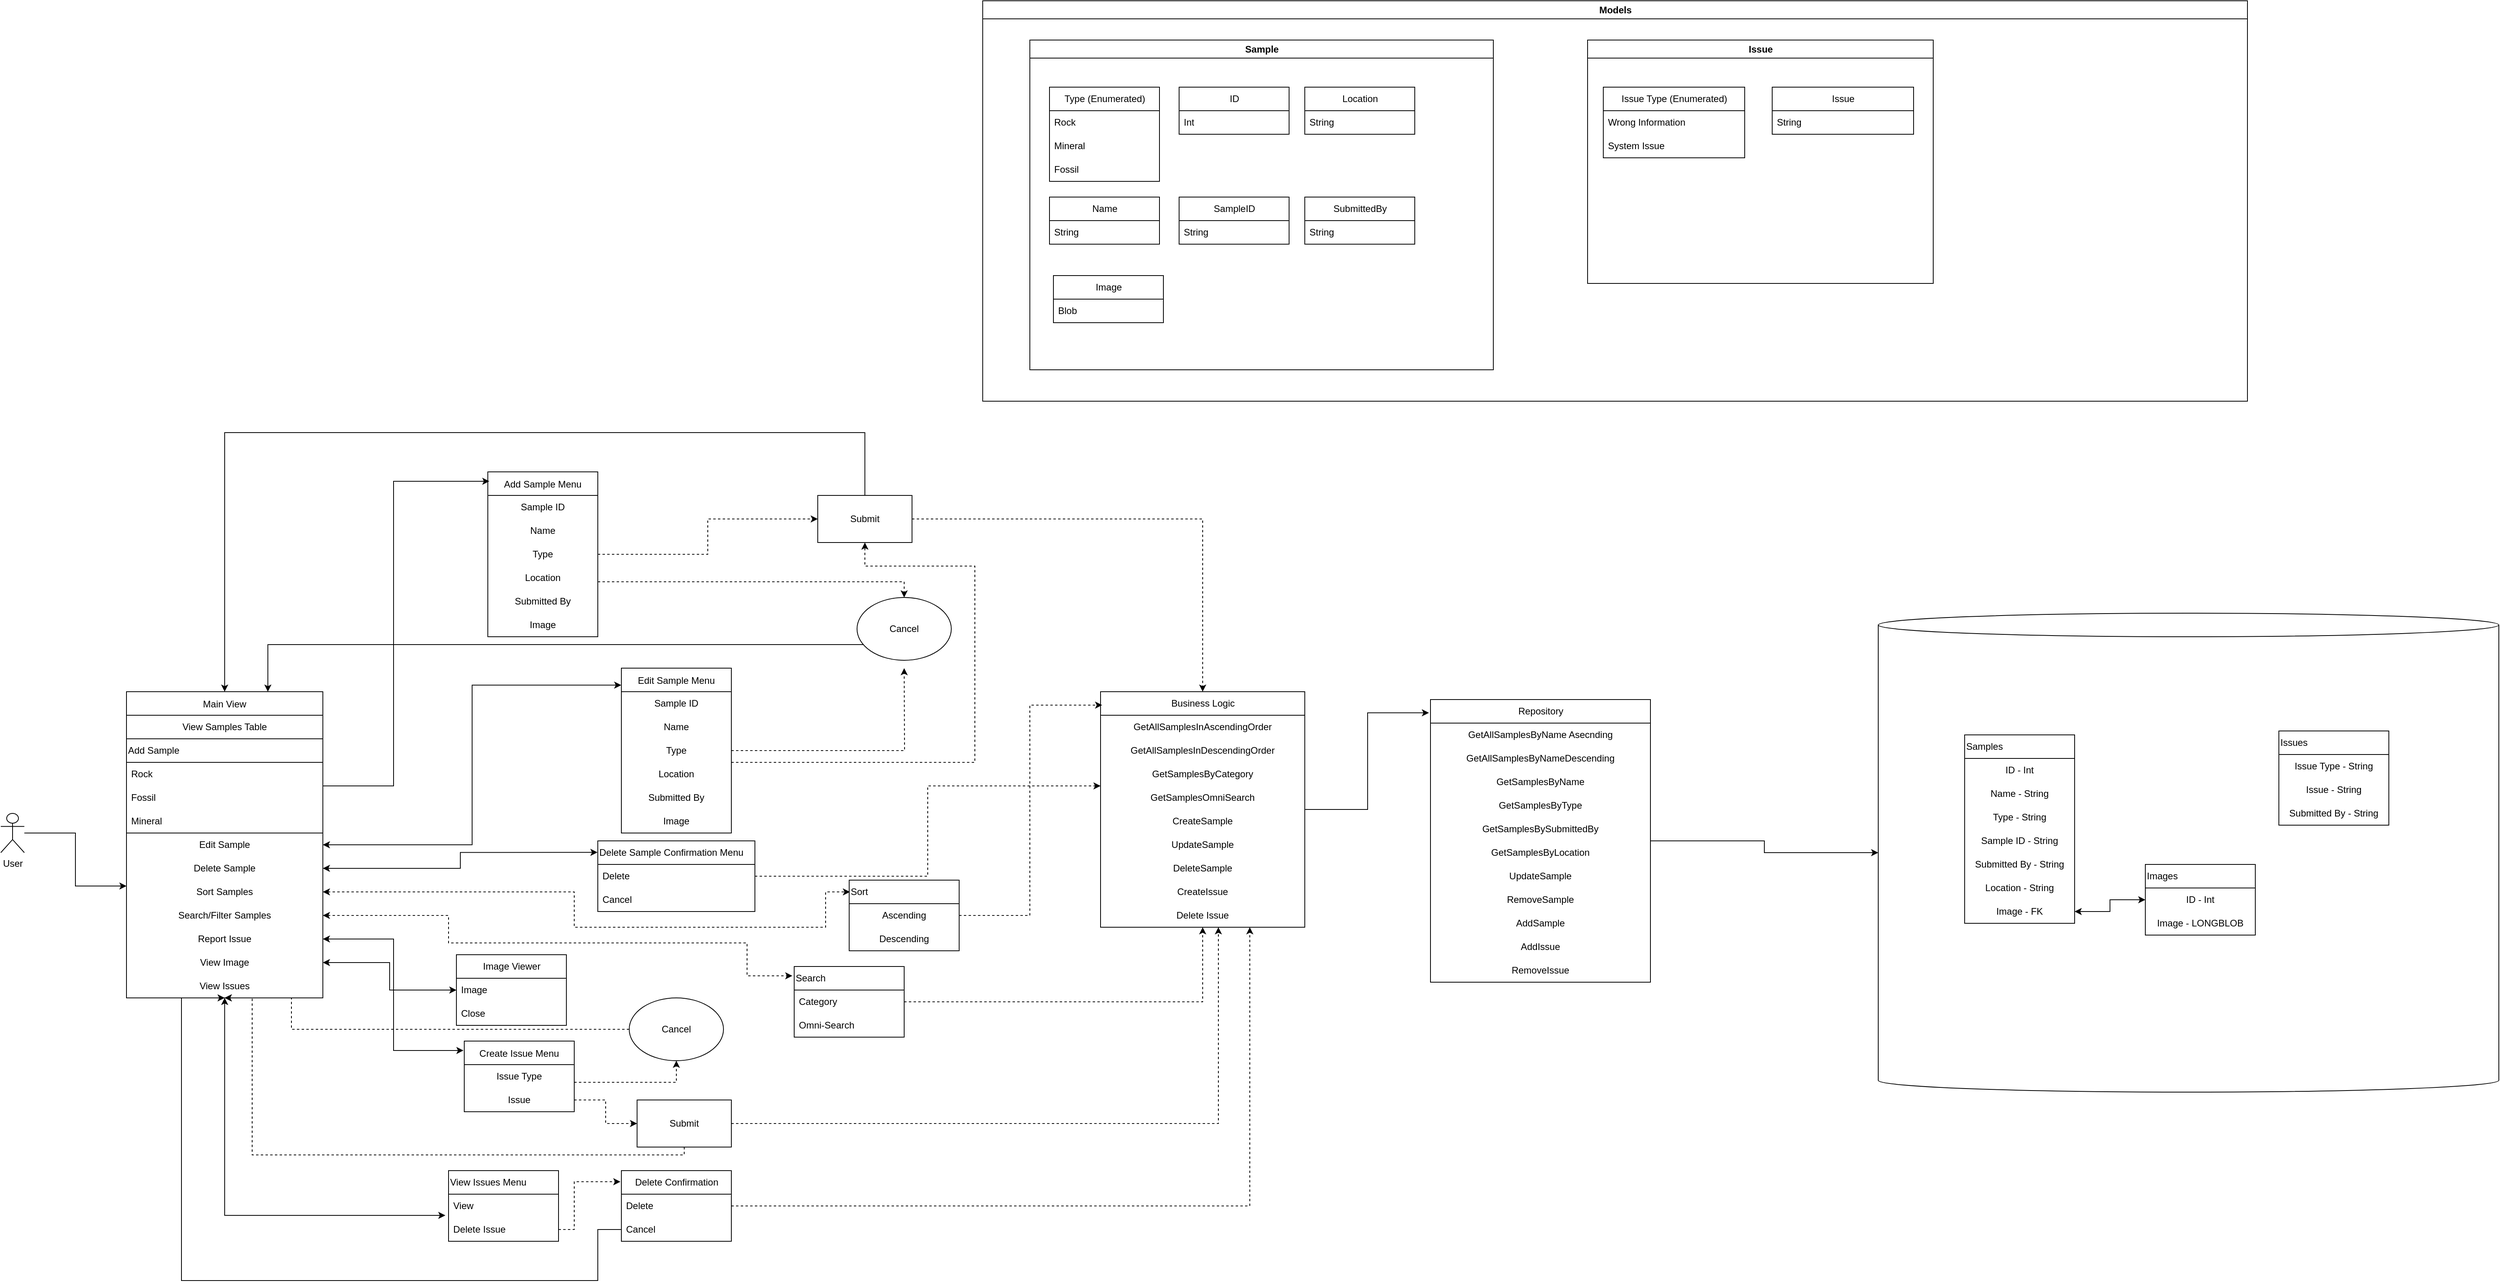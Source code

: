 <mxfile version="15.4.1" type="github">
  <diagram id="gCqcuao5SEEiPJ4p27xT" name="Page-1">
    <mxGraphModel dx="4405" dy="3108" grid="1" gridSize="10" guides="1" tooltips="1" connect="1" arrows="1" fold="1" page="1" pageScale="1" pageWidth="850" pageHeight="1100" background="#FFFFFF" math="0" shadow="0">
      <root>
        <mxCell id="0" />
        <mxCell id="1" parent="0" />
        <mxCell id="4nAqYtcEqPQkLTeRdLgU-2" value="Edit Sample Menu" style="swimlane;fontStyle=0;childLayout=stackLayout;horizontal=1;startSize=30;horizontalStack=0;resizeParent=1;resizeParentMax=0;resizeLast=0;collapsible=1;marginBottom=0;" parent="1" vertex="1">
          <mxGeometry x="660" y="140" width="140" height="210" as="geometry" />
        </mxCell>
        <mxCell id="4nAqYtcEqPQkLTeRdLgU-109" value="Sample ID" style="text;html=1;strokeColor=none;fillColor=none;align=center;verticalAlign=middle;whiteSpace=wrap;rounded=0;" parent="4nAqYtcEqPQkLTeRdLgU-2" vertex="1">
          <mxGeometry y="30" width="140" height="30" as="geometry" />
        </mxCell>
        <mxCell id="4nAqYtcEqPQkLTeRdLgU-110" value="Name" style="text;html=1;strokeColor=none;fillColor=none;align=center;verticalAlign=middle;whiteSpace=wrap;rounded=0;" parent="4nAqYtcEqPQkLTeRdLgU-2" vertex="1">
          <mxGeometry y="60" width="140" height="30" as="geometry" />
        </mxCell>
        <mxCell id="4nAqYtcEqPQkLTeRdLgU-111" value="Type" style="text;html=1;strokeColor=none;fillColor=none;align=center;verticalAlign=middle;whiteSpace=wrap;rounded=0;" parent="4nAqYtcEqPQkLTeRdLgU-2" vertex="1">
          <mxGeometry y="90" width="140" height="30" as="geometry" />
        </mxCell>
        <mxCell id="4nAqYtcEqPQkLTeRdLgU-112" value="Location" style="text;html=1;strokeColor=none;fillColor=none;align=center;verticalAlign=middle;whiteSpace=wrap;rounded=0;" parent="4nAqYtcEqPQkLTeRdLgU-2" vertex="1">
          <mxGeometry y="120" width="140" height="30" as="geometry" />
        </mxCell>
        <mxCell id="4nAqYtcEqPQkLTeRdLgU-113" value="Submitted By" style="text;html=1;strokeColor=none;fillColor=none;align=center;verticalAlign=middle;whiteSpace=wrap;rounded=0;" parent="4nAqYtcEqPQkLTeRdLgU-2" vertex="1">
          <mxGeometry y="150" width="140" height="30" as="geometry" />
        </mxCell>
        <mxCell id="4nAqYtcEqPQkLTeRdLgU-114" value="Image" style="text;html=1;strokeColor=none;fillColor=none;align=center;verticalAlign=middle;whiteSpace=wrap;rounded=0;" parent="4nAqYtcEqPQkLTeRdLgU-2" vertex="1">
          <mxGeometry y="180" width="140" height="30" as="geometry" />
        </mxCell>
        <mxCell id="4nAqYtcEqPQkLTeRdLgU-193" style="edgeStyle=orthogonalEdgeStyle;rounded=0;orthogonalLoop=1;jettySize=auto;html=1;dashed=1;startArrow=none;startFill=0;" parent="1" source="4nAqYtcEqPQkLTeRdLgU-6" target="4nAqYtcEqPQkLTeRdLgU-186" edge="1">
          <mxGeometry relative="1" as="geometry">
            <Array as="points">
              <mxPoint x="640" y="690" />
              <mxPoint x="640" y="720" />
            </Array>
          </mxGeometry>
        </mxCell>
        <mxCell id="4nAqYtcEqPQkLTeRdLgU-6" value="Create Issue Menu" style="swimlane;fontStyle=0;childLayout=stackLayout;horizontal=1;startSize=30;horizontalStack=0;resizeParent=1;resizeParentMax=0;resizeLast=0;collapsible=1;marginBottom=0;" parent="1" vertex="1">
          <mxGeometry x="460" y="615" width="140" height="90" as="geometry" />
        </mxCell>
        <mxCell id="4nAqYtcEqPQkLTeRdLgU-65" value="Issue Type" style="text;html=1;strokeColor=none;fillColor=none;align=center;verticalAlign=middle;whiteSpace=wrap;rounded=0;" parent="4nAqYtcEqPQkLTeRdLgU-6" vertex="1">
          <mxGeometry y="30" width="140" height="30" as="geometry" />
        </mxCell>
        <mxCell id="4nAqYtcEqPQkLTeRdLgU-203" value="Issue" style="text;html=1;strokeColor=none;fillColor=none;align=center;verticalAlign=middle;whiteSpace=wrap;rounded=0;" parent="4nAqYtcEqPQkLTeRdLgU-6" vertex="1">
          <mxGeometry y="60" width="140" height="30" as="geometry" />
        </mxCell>
        <mxCell id="4nAqYtcEqPQkLTeRdLgU-20" value="Main View" style="swimlane;fontStyle=0;childLayout=stackLayout;horizontal=1;startSize=30;horizontalStack=0;resizeParent=1;resizeParentMax=0;resizeLast=0;collapsible=1;marginBottom=0;" parent="1" vertex="1">
          <mxGeometry x="30" y="170" width="250" height="390" as="geometry">
            <mxRectangle x="170" y="250" width="90" height="30" as="alternateBounds" />
          </mxGeometry>
        </mxCell>
        <mxCell id="4nAqYtcEqPQkLTeRdLgU-25" value="View Samples Table" style="text;html=1;strokeColor=none;fillColor=none;align=center;verticalAlign=middle;whiteSpace=wrap;rounded=0;" parent="4nAqYtcEqPQkLTeRdLgU-20" vertex="1">
          <mxGeometry y="30" width="250" height="30" as="geometry" />
        </mxCell>
        <mxCell id="4nAqYtcEqPQkLTeRdLgU-69" value="Add Sample" style="swimlane;fontStyle=0;childLayout=stackLayout;horizontal=1;startSize=30;horizontalStack=0;resizeParent=1;resizeParentMax=0;resizeLast=0;collapsible=1;marginBottom=0;align=left;html=1;" parent="4nAqYtcEqPQkLTeRdLgU-20" vertex="1">
          <mxGeometry y="60" width="250" height="120" as="geometry" />
        </mxCell>
        <mxCell id="4nAqYtcEqPQkLTeRdLgU-70" value="Rock&lt;span style=&quot;white-space: pre&quot;&gt;&lt;/span&gt;&lt;span style=&quot;white-space: pre&quot;&gt;&lt;/span&gt;" style="text;strokeColor=none;fillColor=none;align=left;verticalAlign=middle;spacingLeft=4;spacingRight=4;overflow=hidden;points=[[0,0.5],[1,0.5]];portConstraint=eastwest;rotatable=0;html=1;" parent="4nAqYtcEqPQkLTeRdLgU-69" vertex="1">
          <mxGeometry y="30" width="250" height="30" as="geometry" />
        </mxCell>
        <mxCell id="4nAqYtcEqPQkLTeRdLgU-71" value="Fossil" style="text;strokeColor=none;fillColor=none;align=left;verticalAlign=middle;spacingLeft=4;spacingRight=4;overflow=hidden;points=[[0,0.5],[1,0.5]];portConstraint=eastwest;rotatable=0;html=1;" parent="4nAqYtcEqPQkLTeRdLgU-69" vertex="1">
          <mxGeometry y="60" width="250" height="30" as="geometry" />
        </mxCell>
        <mxCell id="4nAqYtcEqPQkLTeRdLgU-72" value="Mineral" style="text;strokeColor=none;fillColor=none;align=left;verticalAlign=middle;spacingLeft=4;spacingRight=4;overflow=hidden;points=[[0,0.5],[1,0.5]];portConstraint=eastwest;rotatable=0;html=1;" parent="4nAqYtcEqPQkLTeRdLgU-69" vertex="1">
          <mxGeometry y="90" width="250" height="30" as="geometry" />
        </mxCell>
        <mxCell id="4nAqYtcEqPQkLTeRdLgU-80" value="Edit Sample" style="text;html=1;strokeColor=none;fillColor=none;align=center;verticalAlign=middle;whiteSpace=wrap;rounded=0;" parent="4nAqYtcEqPQkLTeRdLgU-20" vertex="1">
          <mxGeometry y="180" width="250" height="30" as="geometry" />
        </mxCell>
        <mxCell id="4nAqYtcEqPQkLTeRdLgU-82" value="Delete Sample" style="text;html=1;strokeColor=none;fillColor=none;align=center;verticalAlign=middle;whiteSpace=wrap;rounded=0;" parent="4nAqYtcEqPQkLTeRdLgU-20" vertex="1">
          <mxGeometry y="210" width="250" height="30" as="geometry" />
        </mxCell>
        <mxCell id="4nAqYtcEqPQkLTeRdLgU-27" value="Sort Samples" style="text;html=1;strokeColor=none;fillColor=none;align=center;verticalAlign=middle;whiteSpace=wrap;rounded=0;" parent="4nAqYtcEqPQkLTeRdLgU-20" vertex="1">
          <mxGeometry y="240" width="250" height="30" as="geometry" />
        </mxCell>
        <mxCell id="4nAqYtcEqPQkLTeRdLgU-28" value="Search/Filter Samples" style="text;html=1;strokeColor=none;fillColor=none;align=center;verticalAlign=middle;whiteSpace=wrap;rounded=0;" parent="4nAqYtcEqPQkLTeRdLgU-20" vertex="1">
          <mxGeometry y="270" width="250" height="30" as="geometry" />
        </mxCell>
        <mxCell id="4nAqYtcEqPQkLTeRdLgU-29" value="Report Issue" style="text;html=1;strokeColor=none;fillColor=none;align=center;verticalAlign=middle;whiteSpace=wrap;rounded=0;" parent="4nAqYtcEqPQkLTeRdLgU-20" vertex="1">
          <mxGeometry y="300" width="250" height="30" as="geometry" />
        </mxCell>
        <mxCell id="PArua5RoQVsWphFj8Fam-1" value="View Image" style="text;html=1;strokeColor=none;fillColor=none;align=center;verticalAlign=middle;whiteSpace=wrap;rounded=0;" vertex="1" parent="4nAqYtcEqPQkLTeRdLgU-20">
          <mxGeometry y="330" width="250" height="30" as="geometry" />
        </mxCell>
        <mxCell id="4nAqYtcEqPQkLTeRdLgU-30" value="View Issues" style="text;html=1;strokeColor=none;fillColor=none;align=center;verticalAlign=middle;whiteSpace=wrap;rounded=0;" parent="4nAqYtcEqPQkLTeRdLgU-20" vertex="1">
          <mxGeometry y="360" width="250" height="30" as="geometry" />
        </mxCell>
        <mxCell id="4nAqYtcEqPQkLTeRdLgU-170" style="edgeStyle=orthogonalEdgeStyle;rounded=0;orthogonalLoop=1;jettySize=auto;html=1;entryX=0;entryY=0.5;entryDx=0;entryDy=0;dashed=1;startArrow=none;startFill=0;" parent="1" source="4nAqYtcEqPQkLTeRdLgU-31" target="4nAqYtcEqPQkLTeRdLgU-165" edge="1">
          <mxGeometry relative="1" as="geometry" />
        </mxCell>
        <mxCell id="4nAqYtcEqPQkLTeRdLgU-171" style="edgeStyle=orthogonalEdgeStyle;rounded=0;orthogonalLoop=1;jettySize=auto;html=1;dashed=1;startArrow=none;startFill=0;entryX=0.5;entryY=0;entryDx=0;entryDy=0;" parent="1" source="4nAqYtcEqPQkLTeRdLgU-31" target="4nAqYtcEqPQkLTeRdLgU-169" edge="1">
          <mxGeometry relative="1" as="geometry">
            <mxPoint x="410" y="-40" as="targetPoint" />
            <Array as="points">
              <mxPoint x="1020" y="30" />
            </Array>
          </mxGeometry>
        </mxCell>
        <mxCell id="4nAqYtcEqPQkLTeRdLgU-31" value="Add Sample Menu" style="swimlane;fontStyle=0;childLayout=stackLayout;horizontal=1;startSize=30;horizontalStack=0;resizeParent=1;resizeParentMax=0;resizeLast=0;collapsible=1;marginBottom=0;" parent="1" vertex="1">
          <mxGeometry x="490" y="-110" width="140" height="210" as="geometry" />
        </mxCell>
        <mxCell id="4nAqYtcEqPQkLTeRdLgU-108" value="Sample ID" style="text;html=1;strokeColor=none;fillColor=none;align=center;verticalAlign=middle;whiteSpace=wrap;rounded=0;" parent="4nAqYtcEqPQkLTeRdLgU-31" vertex="1">
          <mxGeometry y="30" width="140" height="30" as="geometry" />
        </mxCell>
        <mxCell id="4nAqYtcEqPQkLTeRdLgU-39" value="Name" style="text;html=1;strokeColor=none;fillColor=none;align=center;verticalAlign=middle;whiteSpace=wrap;rounded=0;" parent="4nAqYtcEqPQkLTeRdLgU-31" vertex="1">
          <mxGeometry y="60" width="140" height="30" as="geometry" />
        </mxCell>
        <mxCell id="4nAqYtcEqPQkLTeRdLgU-41" value="Type" style="text;html=1;strokeColor=none;fillColor=none;align=center;verticalAlign=middle;whiteSpace=wrap;rounded=0;" parent="4nAqYtcEqPQkLTeRdLgU-31" vertex="1">
          <mxGeometry y="90" width="140" height="30" as="geometry" />
        </mxCell>
        <mxCell id="4nAqYtcEqPQkLTeRdLgU-42" value="Location" style="text;html=1;strokeColor=none;fillColor=none;align=center;verticalAlign=middle;whiteSpace=wrap;rounded=0;" parent="4nAqYtcEqPQkLTeRdLgU-31" vertex="1">
          <mxGeometry y="120" width="140" height="30" as="geometry" />
        </mxCell>
        <mxCell id="4nAqYtcEqPQkLTeRdLgU-43" value="Submitted By" style="text;html=1;strokeColor=none;fillColor=none;align=center;verticalAlign=middle;whiteSpace=wrap;rounded=0;" parent="4nAqYtcEqPQkLTeRdLgU-31" vertex="1">
          <mxGeometry y="150" width="140" height="30" as="geometry" />
        </mxCell>
        <mxCell id="4nAqYtcEqPQkLTeRdLgU-38" value="Image" style="text;html=1;strokeColor=none;fillColor=none;align=center;verticalAlign=middle;whiteSpace=wrap;rounded=0;" parent="4nAqYtcEqPQkLTeRdLgU-31" vertex="1">
          <mxGeometry y="180" width="140" height="30" as="geometry" />
        </mxCell>
        <mxCell id="4nAqYtcEqPQkLTeRdLgU-60" style="edgeStyle=orthogonalEdgeStyle;rounded=0;orthogonalLoop=1;jettySize=auto;html=1;entryX=0;entryY=0.25;entryDx=0;entryDy=0;" parent="1" source="4nAqYtcEqPQkLTeRdLgU-58" target="4nAqYtcEqPQkLTeRdLgU-27" edge="1">
          <mxGeometry relative="1" as="geometry" />
        </mxCell>
        <object label="User" id="4nAqYtcEqPQkLTeRdLgU-58">
          <mxCell style="shape=umlActor;verticalLabelPosition=bottom;verticalAlign=top;html=1;outlineConnect=0;" parent="1" vertex="1">
            <mxGeometry x="-130" y="325" width="30" height="50" as="geometry" />
          </mxCell>
        </object>
        <mxCell id="4nAqYtcEqPQkLTeRdLgU-77" style="edgeStyle=orthogonalEdgeStyle;rounded=0;orthogonalLoop=1;jettySize=auto;html=1;entryX=0.014;entryY=0.057;entryDx=0;entryDy=0;startArrow=none;startFill=0;entryPerimeter=0;" parent="1" source="4nAqYtcEqPQkLTeRdLgU-69" target="4nAqYtcEqPQkLTeRdLgU-31" edge="1">
          <mxGeometry relative="1" as="geometry">
            <Array as="points">
              <mxPoint x="370" y="290" />
              <mxPoint x="370" y="-98" />
            </Array>
          </mxGeometry>
        </mxCell>
        <mxCell id="4nAqYtcEqPQkLTeRdLgU-79" style="edgeStyle=orthogonalEdgeStyle;rounded=0;orthogonalLoop=1;jettySize=auto;html=1;entryX=-0.007;entryY=0.133;entryDx=0;entryDy=0;startArrow=classic;startFill=1;entryPerimeter=0;" parent="1" source="4nAqYtcEqPQkLTeRdLgU-29" target="4nAqYtcEqPQkLTeRdLgU-6" edge="1">
          <mxGeometry relative="1" as="geometry" />
        </mxCell>
        <mxCell id="4nAqYtcEqPQkLTeRdLgU-87" value="Delete Sample Confirmation Menu" style="swimlane;fontStyle=0;childLayout=stackLayout;horizontal=1;startSize=30;horizontalStack=0;resizeParent=1;resizeParentMax=0;resizeLast=0;collapsible=1;marginBottom=0;align=left;html=1;" parent="1" vertex="1">
          <mxGeometry x="630" y="360" width="200" height="90" as="geometry" />
        </mxCell>
        <mxCell id="4nAqYtcEqPQkLTeRdLgU-88" value="Delete" style="text;strokeColor=none;fillColor=none;align=left;verticalAlign=middle;spacingLeft=4;spacingRight=4;overflow=hidden;points=[[0,0.5],[1,0.5]];portConstraint=eastwest;rotatable=0;html=1;" parent="4nAqYtcEqPQkLTeRdLgU-87" vertex="1">
          <mxGeometry y="30" width="200" height="30" as="geometry" />
        </mxCell>
        <mxCell id="4nAqYtcEqPQkLTeRdLgU-89" value="Cancel" style="text;strokeColor=none;fillColor=none;align=left;verticalAlign=middle;spacingLeft=4;spacingRight=4;overflow=hidden;points=[[0,0.5],[1,0.5]];portConstraint=eastwest;rotatable=0;html=1;" parent="4nAqYtcEqPQkLTeRdLgU-87" vertex="1">
          <mxGeometry y="60" width="200" height="30" as="geometry" />
        </mxCell>
        <mxCell id="4nAqYtcEqPQkLTeRdLgU-91" style="edgeStyle=orthogonalEdgeStyle;rounded=0;orthogonalLoop=1;jettySize=auto;html=1;entryX=-0.002;entryY=0.163;entryDx=0;entryDy=0;entryPerimeter=0;startArrow=classic;startFill=1;" parent="1" source="4nAqYtcEqPQkLTeRdLgU-82" target="4nAqYtcEqPQkLTeRdLgU-87" edge="1">
          <mxGeometry relative="1" as="geometry" />
        </mxCell>
        <mxCell id="4nAqYtcEqPQkLTeRdLgU-102" value="Sort " style="swimlane;fontStyle=0;childLayout=stackLayout;horizontal=1;startSize=30;horizontalStack=0;resizeParent=1;resizeParentMax=0;resizeLast=0;collapsible=1;marginBottom=0;align=left;html=1;" parent="1" vertex="1">
          <mxGeometry x="950" y="410" width="140" height="90" as="geometry" />
        </mxCell>
        <mxCell id="4nAqYtcEqPQkLTeRdLgU-106" value="Ascending" style="text;html=1;strokeColor=none;fillColor=none;align=center;verticalAlign=middle;whiteSpace=wrap;rounded=0;" parent="4nAqYtcEqPQkLTeRdLgU-102" vertex="1">
          <mxGeometry y="30" width="140" height="30" as="geometry" />
        </mxCell>
        <mxCell id="4nAqYtcEqPQkLTeRdLgU-107" value="Descending" style="text;html=1;strokeColor=none;fillColor=none;align=center;verticalAlign=middle;whiteSpace=wrap;rounded=0;" parent="4nAqYtcEqPQkLTeRdLgU-102" vertex="1">
          <mxGeometry y="60" width="140" height="30" as="geometry" />
        </mxCell>
        <mxCell id="4nAqYtcEqPQkLTeRdLgU-115" style="edgeStyle=orthogonalEdgeStyle;rounded=0;orthogonalLoop=1;jettySize=auto;html=1;entryX=-0.001;entryY=0.103;entryDx=0;entryDy=0;startArrow=classic;startFill=1;entryPerimeter=0;" parent="1" source="4nAqYtcEqPQkLTeRdLgU-80" target="4nAqYtcEqPQkLTeRdLgU-2" edge="1">
          <mxGeometry relative="1" as="geometry" />
        </mxCell>
        <mxCell id="4nAqYtcEqPQkLTeRdLgU-116" value="View Issues Menu" style="swimlane;fontStyle=0;childLayout=stackLayout;horizontal=1;startSize=30;horizontalStack=0;resizeParent=1;resizeParentMax=0;resizeLast=0;collapsible=1;marginBottom=0;align=left;html=1;" parent="1" vertex="1">
          <mxGeometry x="440" y="780" width="140" height="90" as="geometry" />
        </mxCell>
        <mxCell id="4nAqYtcEqPQkLTeRdLgU-117" value="View" style="text;strokeColor=none;fillColor=none;align=left;verticalAlign=middle;spacingLeft=4;spacingRight=4;overflow=hidden;points=[[0,0.5],[1,0.5]];portConstraint=eastwest;rotatable=0;html=1;" parent="4nAqYtcEqPQkLTeRdLgU-116" vertex="1">
          <mxGeometry y="30" width="140" height="30" as="geometry" />
        </mxCell>
        <mxCell id="4nAqYtcEqPQkLTeRdLgU-118" value="Delete Issue" style="text;strokeColor=none;fillColor=none;align=left;verticalAlign=middle;spacingLeft=4;spacingRight=4;overflow=hidden;points=[[0,0.5],[1,0.5]];portConstraint=eastwest;rotatable=0;html=1;" parent="4nAqYtcEqPQkLTeRdLgU-116" vertex="1">
          <mxGeometry y="60" width="140" height="30" as="geometry" />
        </mxCell>
        <mxCell id="4nAqYtcEqPQkLTeRdLgU-120" style="edgeStyle=orthogonalEdgeStyle;rounded=0;orthogonalLoop=1;jettySize=auto;html=1;entryX=-0.029;entryY=0.9;entryDx=0;entryDy=0;entryPerimeter=0;startArrow=classic;startFill=1;" parent="1" source="4nAqYtcEqPQkLTeRdLgU-30" target="4nAqYtcEqPQkLTeRdLgU-117" edge="1">
          <mxGeometry relative="1" as="geometry" />
        </mxCell>
        <mxCell id="4nAqYtcEqPQkLTeRdLgU-122" style="edgeStyle=orthogonalEdgeStyle;rounded=0;orthogonalLoop=1;jettySize=auto;html=1;entryX=0.007;entryY=0.167;entryDx=0;entryDy=0;startArrow=classic;startFill=1;dashed=1;entryPerimeter=0;" parent="1" source="4nAqYtcEqPQkLTeRdLgU-27" target="4nAqYtcEqPQkLTeRdLgU-102" edge="1">
          <mxGeometry relative="1" as="geometry">
            <Array as="points">
              <mxPoint x="600" y="425" />
              <mxPoint x="600" y="470" />
              <mxPoint x="920" y="470" />
              <mxPoint x="920" y="425" />
            </Array>
          </mxGeometry>
        </mxCell>
        <mxCell id="4nAqYtcEqPQkLTeRdLgU-248" style="edgeStyle=orthogonalEdgeStyle;rounded=0;orthogonalLoop=1;jettySize=auto;html=1;dashed=1;startArrow=none;startFill=0;" parent="1" source="4nAqYtcEqPQkLTeRdLgU-123" target="4nAqYtcEqPQkLTeRdLgU-214" edge="1">
          <mxGeometry relative="1" as="geometry" />
        </mxCell>
        <mxCell id="4nAqYtcEqPQkLTeRdLgU-123" value="Search" style="swimlane;fontStyle=0;childLayout=stackLayout;horizontal=1;startSize=30;horizontalStack=0;resizeParent=1;resizeParentMax=0;resizeLast=0;collapsible=1;marginBottom=0;align=left;html=1;" parent="1" vertex="1">
          <mxGeometry x="880" y="520" width="140" height="90" as="geometry" />
        </mxCell>
        <mxCell id="4nAqYtcEqPQkLTeRdLgU-124" value="Category" style="text;strokeColor=none;fillColor=none;align=left;verticalAlign=middle;spacingLeft=4;spacingRight=4;overflow=hidden;points=[[0,0.5],[1,0.5]];portConstraint=eastwest;rotatable=0;html=1;" parent="4nAqYtcEqPQkLTeRdLgU-123" vertex="1">
          <mxGeometry y="30" width="140" height="30" as="geometry" />
        </mxCell>
        <mxCell id="4nAqYtcEqPQkLTeRdLgU-125" value="Omni-Search" style="text;strokeColor=none;fillColor=none;align=left;verticalAlign=middle;spacingLeft=4;spacingRight=4;overflow=hidden;points=[[0,0.5],[1,0.5]];portConstraint=eastwest;rotatable=0;html=1;" parent="4nAqYtcEqPQkLTeRdLgU-123" vertex="1">
          <mxGeometry y="60" width="140" height="30" as="geometry" />
        </mxCell>
        <mxCell id="4nAqYtcEqPQkLTeRdLgU-128" style="edgeStyle=orthogonalEdgeStyle;rounded=0;orthogonalLoop=1;jettySize=auto;html=1;entryX=-0.017;entryY=0.132;entryDx=0;entryDy=0;startArrow=classic;startFill=1;exitX=1;exitY=0.5;exitDx=0;exitDy=0;dashed=1;entryPerimeter=0;" parent="1" source="4nAqYtcEqPQkLTeRdLgU-28" target="4nAqYtcEqPQkLTeRdLgU-123" edge="1">
          <mxGeometry relative="1" as="geometry">
            <Array as="points">
              <mxPoint x="440" y="455" />
              <mxPoint x="440" y="490" />
              <mxPoint x="820" y="490" />
              <mxPoint x="820" y="532" />
            </Array>
          </mxGeometry>
        </mxCell>
        <mxCell id="4nAqYtcEqPQkLTeRdLgU-173" style="edgeStyle=orthogonalEdgeStyle;rounded=0;orthogonalLoop=1;jettySize=auto;html=1;entryX=0.5;entryY=0;entryDx=0;entryDy=0;startArrow=none;startFill=0;exitX=0.5;exitY=0;exitDx=0;exitDy=0;" parent="1" source="4nAqYtcEqPQkLTeRdLgU-165" target="4nAqYtcEqPQkLTeRdLgU-20" edge="1">
          <mxGeometry relative="1" as="geometry">
            <Array as="points">
              <mxPoint x="970" y="-160" />
              <mxPoint x="155" y="-160" />
            </Array>
          </mxGeometry>
        </mxCell>
        <mxCell id="4nAqYtcEqPQkLTeRdLgU-247" style="edgeStyle=orthogonalEdgeStyle;rounded=0;orthogonalLoop=1;jettySize=auto;html=1;dashed=1;startArrow=none;startFill=0;" parent="1" source="4nAqYtcEqPQkLTeRdLgU-165" target="4nAqYtcEqPQkLTeRdLgU-214" edge="1">
          <mxGeometry relative="1" as="geometry" />
        </mxCell>
        <mxCell id="4nAqYtcEqPQkLTeRdLgU-165" value="&lt;div align=&quot;center&quot;&gt;Submit&lt;/div&gt;" style="rounded=0;whiteSpace=wrap;html=1;align=center;" parent="1" vertex="1">
          <mxGeometry x="910" y="-80" width="120" height="60" as="geometry" />
        </mxCell>
        <mxCell id="4nAqYtcEqPQkLTeRdLgU-172" style="edgeStyle=orthogonalEdgeStyle;rounded=0;orthogonalLoop=1;jettySize=auto;html=1;startArrow=none;startFill=0;" parent="1" source="4nAqYtcEqPQkLTeRdLgU-169" target="4nAqYtcEqPQkLTeRdLgU-20" edge="1">
          <mxGeometry relative="1" as="geometry">
            <Array as="points">
              <mxPoint x="210" y="110" />
            </Array>
          </mxGeometry>
        </mxCell>
        <mxCell id="4nAqYtcEqPQkLTeRdLgU-169" value="Cancel" style="ellipse;whiteSpace=wrap;html=1;align=center;" parent="1" vertex="1">
          <mxGeometry x="960" y="50" width="120" height="80" as="geometry" />
        </mxCell>
        <mxCell id="4nAqYtcEqPQkLTeRdLgU-175" value="" style="group" parent="1" vertex="1" connectable="0">
          <mxGeometry x="2260" y="70" width="790" height="610" as="geometry" />
        </mxCell>
        <mxCell id="4nAqYtcEqPQkLTeRdLgU-167" value="" style="shape=cylinder3;whiteSpace=wrap;html=1;boundedLbl=1;backgroundOutline=1;size=15;align=center;" parent="4nAqYtcEqPQkLTeRdLgU-175" vertex="1">
          <mxGeometry width="790" height="610" as="geometry" />
        </mxCell>
        <mxCell id="4nAqYtcEqPQkLTeRdLgU-135" value="Samples" style="swimlane;fontStyle=0;childLayout=stackLayout;horizontal=1;startSize=30;horizontalStack=0;resizeParent=1;resizeParentMax=0;resizeLast=0;collapsible=1;marginBottom=0;align=left;html=1;" parent="4nAqYtcEqPQkLTeRdLgU-175" vertex="1">
          <mxGeometry x="110" y="155" width="140" height="240" as="geometry" />
        </mxCell>
        <mxCell id="4nAqYtcEqPQkLTeRdLgU-159" value="ID - Int" style="text;html=1;strokeColor=none;fillColor=none;align=center;verticalAlign=middle;whiteSpace=wrap;rounded=0;" parent="4nAqYtcEqPQkLTeRdLgU-135" vertex="1">
          <mxGeometry y="30" width="140" height="30" as="geometry" />
        </mxCell>
        <mxCell id="4nAqYtcEqPQkLTeRdLgU-141" value="Name - String" style="text;html=1;strokeColor=none;fillColor=none;align=center;verticalAlign=middle;whiteSpace=wrap;rounded=0;" parent="4nAqYtcEqPQkLTeRdLgU-135" vertex="1">
          <mxGeometry y="60" width="140" height="30" as="geometry" />
        </mxCell>
        <mxCell id="4nAqYtcEqPQkLTeRdLgU-143" value="Type - String" style="text;html=1;strokeColor=none;fillColor=none;align=center;verticalAlign=middle;whiteSpace=wrap;rounded=0;" parent="4nAqYtcEqPQkLTeRdLgU-135" vertex="1">
          <mxGeometry y="90" width="140" height="30" as="geometry" />
        </mxCell>
        <mxCell id="4nAqYtcEqPQkLTeRdLgU-142" value="Sample ID - String" style="text;html=1;strokeColor=none;fillColor=none;align=center;verticalAlign=middle;whiteSpace=wrap;rounded=0;" parent="4nAqYtcEqPQkLTeRdLgU-135" vertex="1">
          <mxGeometry y="120" width="140" height="30" as="geometry" />
        </mxCell>
        <mxCell id="4nAqYtcEqPQkLTeRdLgU-145" value="Submitted By - String" style="text;html=1;strokeColor=none;fillColor=none;align=center;verticalAlign=middle;whiteSpace=wrap;rounded=0;" parent="4nAqYtcEqPQkLTeRdLgU-135" vertex="1">
          <mxGeometry y="150" width="140" height="30" as="geometry" />
        </mxCell>
        <mxCell id="4nAqYtcEqPQkLTeRdLgU-144" value="Location - String" style="text;html=1;strokeColor=none;fillColor=none;align=center;verticalAlign=middle;whiteSpace=wrap;rounded=0;" parent="4nAqYtcEqPQkLTeRdLgU-135" vertex="1">
          <mxGeometry y="180" width="140" height="30" as="geometry" />
        </mxCell>
        <mxCell id="4nAqYtcEqPQkLTeRdLgU-146" value="Image - FK" style="text;html=1;strokeColor=none;fillColor=none;align=center;verticalAlign=middle;whiteSpace=wrap;rounded=0;" parent="4nAqYtcEqPQkLTeRdLgU-135" vertex="1">
          <mxGeometry y="210" width="140" height="30" as="geometry" />
        </mxCell>
        <mxCell id="4nAqYtcEqPQkLTeRdLgU-147" value="Images" style="swimlane;fontStyle=0;childLayout=stackLayout;horizontal=1;startSize=30;horizontalStack=0;resizeParent=1;resizeParentMax=0;resizeLast=0;collapsible=1;marginBottom=0;align=left;html=1;" parent="4nAqYtcEqPQkLTeRdLgU-175" vertex="1">
          <mxGeometry x="340" y="320" width="140" height="90" as="geometry" />
        </mxCell>
        <mxCell id="4nAqYtcEqPQkLTeRdLgU-157" value="ID - Int" style="text;html=1;strokeColor=none;fillColor=none;align=center;verticalAlign=middle;whiteSpace=wrap;rounded=0;" parent="4nAqYtcEqPQkLTeRdLgU-147" vertex="1">
          <mxGeometry y="30" width="140" height="30" as="geometry" />
        </mxCell>
        <mxCell id="4nAqYtcEqPQkLTeRdLgU-158" value="Image - LONGBLOB" style="text;html=1;strokeColor=none;fillColor=none;align=center;verticalAlign=middle;whiteSpace=wrap;rounded=0;" parent="4nAqYtcEqPQkLTeRdLgU-147" vertex="1">
          <mxGeometry y="60" width="140" height="30" as="geometry" />
        </mxCell>
        <mxCell id="4nAqYtcEqPQkLTeRdLgU-151" style="edgeStyle=orthogonalEdgeStyle;rounded=0;orthogonalLoop=1;jettySize=auto;html=1;entryX=0;entryY=0.5;entryDx=0;entryDy=0;startArrow=classic;startFill=1;" parent="4nAqYtcEqPQkLTeRdLgU-175" source="4nAqYtcEqPQkLTeRdLgU-146" target="4nAqYtcEqPQkLTeRdLgU-157" edge="1">
          <mxGeometry relative="1" as="geometry" />
        </mxCell>
        <mxCell id="4nAqYtcEqPQkLTeRdLgU-152" value="Issues" style="swimlane;fontStyle=0;childLayout=stackLayout;horizontal=1;startSize=30;horizontalStack=0;resizeParent=1;resizeParentMax=0;resizeLast=0;collapsible=1;marginBottom=0;align=left;html=1;" parent="4nAqYtcEqPQkLTeRdLgU-175" vertex="1">
          <mxGeometry x="510" y="150" width="140" height="120" as="geometry" />
        </mxCell>
        <mxCell id="4nAqYtcEqPQkLTeRdLgU-160" value="Issue Type - String" style="text;html=1;strokeColor=none;fillColor=none;align=center;verticalAlign=middle;whiteSpace=wrap;rounded=0;" parent="4nAqYtcEqPQkLTeRdLgU-152" vertex="1">
          <mxGeometry y="30" width="140" height="30" as="geometry" />
        </mxCell>
        <mxCell id="4nAqYtcEqPQkLTeRdLgU-161" value="Issue - String" style="text;html=1;strokeColor=none;fillColor=none;align=center;verticalAlign=middle;whiteSpace=wrap;rounded=0;" parent="4nAqYtcEqPQkLTeRdLgU-152" vertex="1">
          <mxGeometry y="60" width="140" height="30" as="geometry" />
        </mxCell>
        <mxCell id="4nAqYtcEqPQkLTeRdLgU-162" value="Submitted By - String" style="text;html=1;strokeColor=none;fillColor=none;align=center;verticalAlign=middle;whiteSpace=wrap;rounded=0;" parent="4nAqYtcEqPQkLTeRdLgU-152" vertex="1">
          <mxGeometry y="90" width="140" height="30" as="geometry" />
        </mxCell>
        <mxCell id="4nAqYtcEqPQkLTeRdLgU-184" style="edgeStyle=orthogonalEdgeStyle;rounded=0;orthogonalLoop=1;jettySize=auto;html=1;entryX=0.5;entryY=1;entryDx=0;entryDy=0;dashed=1;startArrow=none;startFill=0;" parent="1" source="4nAqYtcEqPQkLTeRdLgU-111" target="4nAqYtcEqPQkLTeRdLgU-165" edge="1">
          <mxGeometry relative="1" as="geometry">
            <Array as="points">
              <mxPoint x="1110" y="260" />
              <mxPoint x="1110" y="10" />
              <mxPoint x="970" y="10" />
            </Array>
          </mxGeometry>
        </mxCell>
        <mxCell id="4nAqYtcEqPQkLTeRdLgU-185" style="edgeStyle=orthogonalEdgeStyle;rounded=0;orthogonalLoop=1;jettySize=auto;html=1;dashed=1;startArrow=none;startFill=0;" parent="1" source="4nAqYtcEqPQkLTeRdLgU-111" edge="1">
          <mxGeometry relative="1" as="geometry">
            <mxPoint x="1020.0" y="140" as="targetPoint" />
          </mxGeometry>
        </mxCell>
        <mxCell id="4nAqYtcEqPQkLTeRdLgU-194" style="edgeStyle=orthogonalEdgeStyle;rounded=0;orthogonalLoop=1;jettySize=auto;html=1;entryX=0.5;entryY=1;entryDx=0;entryDy=0;dashed=1;startArrow=none;startFill=0;exitX=0.5;exitY=1;exitDx=0;exitDy=0;" parent="1" source="4nAqYtcEqPQkLTeRdLgU-186" target="4nAqYtcEqPQkLTeRdLgU-30" edge="1">
          <mxGeometry relative="1" as="geometry">
            <Array as="points">
              <mxPoint x="740" y="760" />
              <mxPoint x="190" y="760" />
              <mxPoint x="190" y="560" />
            </Array>
          </mxGeometry>
        </mxCell>
        <mxCell id="4nAqYtcEqPQkLTeRdLgU-249" style="edgeStyle=orthogonalEdgeStyle;rounded=0;orthogonalLoop=1;jettySize=auto;html=1;dashed=1;startArrow=none;startFill=0;" parent="1" source="4nAqYtcEqPQkLTeRdLgU-186" target="4nAqYtcEqPQkLTeRdLgU-214" edge="1">
          <mxGeometry relative="1" as="geometry">
            <Array as="points">
              <mxPoint x="1420" y="720" />
            </Array>
          </mxGeometry>
        </mxCell>
        <mxCell id="4nAqYtcEqPQkLTeRdLgU-186" value="Submit" style="rounded=0;whiteSpace=wrap;html=1;align=center;" parent="1" vertex="1">
          <mxGeometry x="680" y="690" width="120" height="60" as="geometry" />
        </mxCell>
        <mxCell id="4nAqYtcEqPQkLTeRdLgU-189" style="edgeStyle=orthogonalEdgeStyle;rounded=0;orthogonalLoop=1;jettySize=auto;html=1;dashed=1;startArrow=none;startFill=0;entryX=0.5;entryY=1;entryDx=0;entryDy=0;" parent="1" source="4nAqYtcEqPQkLTeRdLgU-187" target="4nAqYtcEqPQkLTeRdLgU-30" edge="1">
          <mxGeometry relative="1" as="geometry">
            <mxPoint x="200.0" y="540" as="targetPoint" />
            <Array as="points">
              <mxPoint x="240" y="600" />
              <mxPoint x="240" y="560" />
            </Array>
          </mxGeometry>
        </mxCell>
        <mxCell id="4nAqYtcEqPQkLTeRdLgU-187" value="Cancel" style="ellipse;whiteSpace=wrap;html=1;align=center;" parent="1" vertex="1">
          <mxGeometry x="670" y="560" width="120" height="80" as="geometry" />
        </mxCell>
        <mxCell id="4nAqYtcEqPQkLTeRdLgU-191" style="edgeStyle=orthogonalEdgeStyle;rounded=0;orthogonalLoop=1;jettySize=auto;html=1;exitX=1;exitY=0.75;exitDx=0;exitDy=0;entryX=0.5;entryY=1;entryDx=0;entryDy=0;dashed=1;startArrow=none;startFill=0;" parent="1" source="4nAqYtcEqPQkLTeRdLgU-65" target="4nAqYtcEqPQkLTeRdLgU-187" edge="1">
          <mxGeometry relative="1" as="geometry" />
        </mxCell>
        <mxCell id="4nAqYtcEqPQkLTeRdLgU-250" style="edgeStyle=orthogonalEdgeStyle;rounded=0;orthogonalLoop=1;jettySize=auto;html=1;dashed=1;startArrow=none;startFill=0;" parent="1" source="4nAqYtcEqPQkLTeRdLgU-195" target="4nAqYtcEqPQkLTeRdLgU-214" edge="1">
          <mxGeometry relative="1" as="geometry">
            <Array as="points">
              <mxPoint x="1460" y="825" />
            </Array>
          </mxGeometry>
        </mxCell>
        <mxCell id="4nAqYtcEqPQkLTeRdLgU-195" value="Delete Confirmation" style="swimlane;fontStyle=0;childLayout=stackLayout;horizontal=1;startSize=30;horizontalStack=0;resizeParent=1;resizeParentMax=0;resizeLast=0;collapsible=1;marginBottom=0;align=center;html=1;" parent="1" vertex="1">
          <mxGeometry x="660" y="780" width="140" height="90" as="geometry" />
        </mxCell>
        <mxCell id="4nAqYtcEqPQkLTeRdLgU-196" value="Delete" style="text;strokeColor=none;fillColor=none;align=left;verticalAlign=middle;spacingLeft=4;spacingRight=4;overflow=hidden;points=[[0,0.5],[1,0.5]];portConstraint=eastwest;rotatable=0;html=1;" parent="4nAqYtcEqPQkLTeRdLgU-195" vertex="1">
          <mxGeometry y="30" width="140" height="30" as="geometry" />
        </mxCell>
        <mxCell id="4nAqYtcEqPQkLTeRdLgU-197" value="Cancel" style="text;strokeColor=none;fillColor=none;align=left;verticalAlign=middle;spacingLeft=4;spacingRight=4;overflow=hidden;points=[[0,0.5],[1,0.5]];portConstraint=eastwest;rotatable=0;html=1;" parent="4nAqYtcEqPQkLTeRdLgU-195" vertex="1">
          <mxGeometry y="60" width="140" height="30" as="geometry" />
        </mxCell>
        <mxCell id="4nAqYtcEqPQkLTeRdLgU-202" style="edgeStyle=orthogonalEdgeStyle;rounded=0;orthogonalLoop=1;jettySize=auto;html=1;entryX=-0.009;entryY=0.157;entryDx=0;entryDy=0;entryPerimeter=0;dashed=1;startArrow=none;startFill=0;exitX=1;exitY=0.5;exitDx=0;exitDy=0;" parent="1" source="4nAqYtcEqPQkLTeRdLgU-118" target="4nAqYtcEqPQkLTeRdLgU-195" edge="1">
          <mxGeometry relative="1" as="geometry">
            <Array as="points">
              <mxPoint x="600" y="855" />
              <mxPoint x="600" y="794" />
            </Array>
          </mxGeometry>
        </mxCell>
        <mxCell id="4nAqYtcEqPQkLTeRdLgU-207" style="edgeStyle=orthogonalEdgeStyle;rounded=0;orthogonalLoop=1;jettySize=auto;html=1;entryX=0.5;entryY=1;entryDx=0;entryDy=0;startArrow=none;startFill=0;exitX=0;exitY=0.5;exitDx=0;exitDy=0;" parent="1" source="4nAqYtcEqPQkLTeRdLgU-197" target="4nAqYtcEqPQkLTeRdLgU-30" edge="1">
          <mxGeometry relative="1" as="geometry">
            <Array as="points">
              <mxPoint x="630" y="855" />
              <mxPoint x="630" y="920" />
              <mxPoint x="100" y="920" />
              <mxPoint x="100" y="560" />
            </Array>
          </mxGeometry>
        </mxCell>
        <mxCell id="4nAqYtcEqPQkLTeRdLgU-243" style="edgeStyle=orthogonalEdgeStyle;rounded=0;orthogonalLoop=1;jettySize=auto;html=1;entryX=0;entryY=0.5;entryDx=0;entryDy=0;entryPerimeter=0;startArrow=none;startFill=0;" parent="1" source="4nAqYtcEqPQkLTeRdLgU-210" target="4nAqYtcEqPQkLTeRdLgU-167" edge="1">
          <mxGeometry relative="1" as="geometry" />
        </mxCell>
        <mxCell id="4nAqYtcEqPQkLTeRdLgU-210" value="Repository" style="swimlane;fontStyle=0;childLayout=stackLayout;horizontal=1;startSize=30;horizontalStack=0;resizeParent=1;resizeParentMax=0;resizeLast=0;collapsible=1;marginBottom=0;align=center;html=1;" parent="1" vertex="1">
          <mxGeometry x="1690" y="180" width="280" height="360" as="geometry" />
        </mxCell>
        <mxCell id="4nAqYtcEqPQkLTeRdLgU-219" value="GetAllSamplesByName Asecnding" style="text;html=1;strokeColor=none;fillColor=none;align=center;verticalAlign=middle;whiteSpace=wrap;rounded=0;" parent="4nAqYtcEqPQkLTeRdLgU-210" vertex="1">
          <mxGeometry y="30" width="280" height="30" as="geometry" />
        </mxCell>
        <mxCell id="4nAqYtcEqPQkLTeRdLgU-220" value="GetAllSamplesByNameDescending" style="text;html=1;strokeColor=none;fillColor=none;align=center;verticalAlign=middle;whiteSpace=wrap;rounded=0;" parent="4nAqYtcEqPQkLTeRdLgU-210" vertex="1">
          <mxGeometry y="60" width="280" height="30" as="geometry" />
        </mxCell>
        <mxCell id="4nAqYtcEqPQkLTeRdLgU-221" value="GetSamplesByName" style="text;html=1;strokeColor=none;fillColor=none;align=center;verticalAlign=middle;whiteSpace=wrap;rounded=0;" parent="4nAqYtcEqPQkLTeRdLgU-210" vertex="1">
          <mxGeometry y="90" width="280" height="30" as="geometry" />
        </mxCell>
        <mxCell id="4nAqYtcEqPQkLTeRdLgU-222" value="GetSamplesByType" style="text;html=1;strokeColor=none;fillColor=none;align=center;verticalAlign=middle;whiteSpace=wrap;rounded=0;" parent="4nAqYtcEqPQkLTeRdLgU-210" vertex="1">
          <mxGeometry y="120" width="280" height="30" as="geometry" />
        </mxCell>
        <mxCell id="4nAqYtcEqPQkLTeRdLgU-223" value="GetSamplesBySubmittedBy" style="text;html=1;strokeColor=none;fillColor=none;align=center;verticalAlign=middle;whiteSpace=wrap;rounded=0;" parent="4nAqYtcEqPQkLTeRdLgU-210" vertex="1">
          <mxGeometry y="150" width="280" height="30" as="geometry" />
        </mxCell>
        <mxCell id="4nAqYtcEqPQkLTeRdLgU-227" value="GetSamplesByLocation" style="text;html=1;strokeColor=none;fillColor=none;align=center;verticalAlign=middle;whiteSpace=wrap;rounded=0;" parent="4nAqYtcEqPQkLTeRdLgU-210" vertex="1">
          <mxGeometry y="180" width="280" height="30" as="geometry" />
        </mxCell>
        <mxCell id="4nAqYtcEqPQkLTeRdLgU-226" value="UpdateSample" style="text;html=1;strokeColor=none;fillColor=none;align=center;verticalAlign=middle;whiteSpace=wrap;rounded=0;" parent="4nAqYtcEqPQkLTeRdLgU-210" vertex="1">
          <mxGeometry y="210" width="280" height="30" as="geometry" />
        </mxCell>
        <mxCell id="4nAqYtcEqPQkLTeRdLgU-225" value="RemoveSample" style="text;html=1;strokeColor=none;fillColor=none;align=center;verticalAlign=middle;whiteSpace=wrap;rounded=0;" parent="4nAqYtcEqPQkLTeRdLgU-210" vertex="1">
          <mxGeometry y="240" width="280" height="30" as="geometry" />
        </mxCell>
        <mxCell id="4nAqYtcEqPQkLTeRdLgU-224" value="AddSample" style="text;html=1;strokeColor=none;fillColor=none;align=center;verticalAlign=middle;whiteSpace=wrap;rounded=0;" parent="4nAqYtcEqPQkLTeRdLgU-210" vertex="1">
          <mxGeometry y="270" width="280" height="30" as="geometry" />
        </mxCell>
        <mxCell id="4nAqYtcEqPQkLTeRdLgU-241" value="AddIssue" style="text;html=1;strokeColor=none;fillColor=none;align=center;verticalAlign=middle;whiteSpace=wrap;rounded=0;" parent="4nAqYtcEqPQkLTeRdLgU-210" vertex="1">
          <mxGeometry y="300" width="280" height="30" as="geometry" />
        </mxCell>
        <mxCell id="4nAqYtcEqPQkLTeRdLgU-242" value="RemoveIssue" style="text;html=1;strokeColor=none;fillColor=none;align=center;verticalAlign=middle;whiteSpace=wrap;rounded=0;" parent="4nAqYtcEqPQkLTeRdLgU-210" vertex="1">
          <mxGeometry y="330" width="280" height="30" as="geometry" />
        </mxCell>
        <mxCell id="4nAqYtcEqPQkLTeRdLgU-244" style="edgeStyle=orthogonalEdgeStyle;rounded=0;orthogonalLoop=1;jettySize=auto;html=1;entryX=-0.007;entryY=0.047;entryDx=0;entryDy=0;entryPerimeter=0;startArrow=none;startFill=0;" parent="1" source="4nAqYtcEqPQkLTeRdLgU-214" target="4nAqYtcEqPQkLTeRdLgU-210" edge="1">
          <mxGeometry relative="1" as="geometry" />
        </mxCell>
        <mxCell id="4nAqYtcEqPQkLTeRdLgU-214" value="Business Logic" style="swimlane;fontStyle=0;childLayout=stackLayout;horizontal=1;startSize=30;horizontalStack=0;resizeParent=1;resizeParentMax=0;resizeLast=0;collapsible=1;marginBottom=0;align=center;html=1;" parent="1" vertex="1">
          <mxGeometry x="1270" y="170" width="260" height="300" as="geometry" />
        </mxCell>
        <mxCell id="4nAqYtcEqPQkLTeRdLgU-231" value="GetAllSamplesInAscendingOrder" style="text;html=1;strokeColor=none;fillColor=none;align=center;verticalAlign=middle;whiteSpace=wrap;rounded=0;" parent="4nAqYtcEqPQkLTeRdLgU-214" vertex="1">
          <mxGeometry y="30" width="260" height="30" as="geometry" />
        </mxCell>
        <mxCell id="4nAqYtcEqPQkLTeRdLgU-232" value="GetAllSamplesInDescendingOrder" style="text;html=1;strokeColor=none;fillColor=none;align=center;verticalAlign=middle;whiteSpace=wrap;rounded=0;" parent="4nAqYtcEqPQkLTeRdLgU-214" vertex="1">
          <mxGeometry y="60" width="260" height="30" as="geometry" />
        </mxCell>
        <mxCell id="4nAqYtcEqPQkLTeRdLgU-233" value="GetSamplesByCategory" style="text;html=1;strokeColor=none;fillColor=none;align=center;verticalAlign=middle;whiteSpace=wrap;rounded=0;" parent="4nAqYtcEqPQkLTeRdLgU-214" vertex="1">
          <mxGeometry y="90" width="260" height="30" as="geometry" />
        </mxCell>
        <mxCell id="4nAqYtcEqPQkLTeRdLgU-237" value="GetSamplesOmniSearch" style="text;html=1;strokeColor=none;fillColor=none;align=center;verticalAlign=middle;whiteSpace=wrap;rounded=0;" parent="4nAqYtcEqPQkLTeRdLgU-214" vertex="1">
          <mxGeometry y="120" width="260" height="30" as="geometry" />
        </mxCell>
        <mxCell id="4nAqYtcEqPQkLTeRdLgU-234" value="CreateSample" style="text;html=1;strokeColor=none;fillColor=none;align=center;verticalAlign=middle;whiteSpace=wrap;rounded=0;" parent="4nAqYtcEqPQkLTeRdLgU-214" vertex="1">
          <mxGeometry y="150" width="260" height="30" as="geometry" />
        </mxCell>
        <mxCell id="4nAqYtcEqPQkLTeRdLgU-235" value="UpdateSample" style="text;html=1;strokeColor=none;fillColor=none;align=center;verticalAlign=middle;whiteSpace=wrap;rounded=0;" parent="4nAqYtcEqPQkLTeRdLgU-214" vertex="1">
          <mxGeometry y="180" width="260" height="30" as="geometry" />
        </mxCell>
        <mxCell id="4nAqYtcEqPQkLTeRdLgU-236" value="DeleteSample" style="text;html=1;strokeColor=none;fillColor=none;align=center;verticalAlign=middle;whiteSpace=wrap;rounded=0;" parent="4nAqYtcEqPQkLTeRdLgU-214" vertex="1">
          <mxGeometry y="210" width="260" height="30" as="geometry" />
        </mxCell>
        <mxCell id="4nAqYtcEqPQkLTeRdLgU-240" value="CreateIssue" style="text;html=1;strokeColor=none;fillColor=none;align=center;verticalAlign=middle;whiteSpace=wrap;rounded=0;" parent="4nAqYtcEqPQkLTeRdLgU-214" vertex="1">
          <mxGeometry y="240" width="260" height="30" as="geometry" />
        </mxCell>
        <mxCell id="4nAqYtcEqPQkLTeRdLgU-218" value="Delete Issue" style="text;html=1;strokeColor=none;fillColor=none;align=center;verticalAlign=middle;whiteSpace=wrap;rounded=0;" parent="4nAqYtcEqPQkLTeRdLgU-214" vertex="1">
          <mxGeometry y="270" width="260" height="30" as="geometry" />
        </mxCell>
        <mxCell id="4nAqYtcEqPQkLTeRdLgU-245" style="edgeStyle=orthogonalEdgeStyle;rounded=0;orthogonalLoop=1;jettySize=auto;html=1;entryX=0.008;entryY=0.057;entryDx=0;entryDy=0;entryPerimeter=0;startArrow=none;startFill=0;dashed=1;" parent="1" source="4nAqYtcEqPQkLTeRdLgU-106" target="4nAqYtcEqPQkLTeRdLgU-214" edge="1">
          <mxGeometry relative="1" as="geometry" />
        </mxCell>
        <mxCell id="4nAqYtcEqPQkLTeRdLgU-246" style="edgeStyle=orthogonalEdgeStyle;rounded=0;orthogonalLoop=1;jettySize=auto;html=1;startArrow=none;startFill=0;dashed=1;" parent="1" source="4nAqYtcEqPQkLTeRdLgU-88" target="4nAqYtcEqPQkLTeRdLgU-214" edge="1">
          <mxGeometry relative="1" as="geometry">
            <Array as="points">
              <mxPoint x="1050" y="405" />
              <mxPoint x="1050" y="290" />
            </Array>
          </mxGeometry>
        </mxCell>
        <mxCell id="4nAqYtcEqPQkLTeRdLgU-252" value="Models" style="swimlane;align=center;html=1;" parent="1" vertex="1">
          <mxGeometry x="1120" y="-710" width="1610" height="510" as="geometry" />
        </mxCell>
        <mxCell id="4nAqYtcEqPQkLTeRdLgU-257" value="Sample" style="swimlane;align=center;html=1;" parent="4nAqYtcEqPQkLTeRdLgU-252" vertex="1">
          <mxGeometry x="60" y="50" width="590" height="420" as="geometry" />
        </mxCell>
        <mxCell id="4nAqYtcEqPQkLTeRdLgU-258" value="Type (Enumerated)" style="swimlane;fontStyle=0;childLayout=stackLayout;horizontal=1;startSize=30;horizontalStack=0;resizeParent=1;resizeParentMax=0;resizeLast=0;collapsible=1;marginBottom=0;align=center;html=1;" parent="4nAqYtcEqPQkLTeRdLgU-257" vertex="1">
          <mxGeometry x="25" y="60" width="140" height="120" as="geometry" />
        </mxCell>
        <mxCell id="4nAqYtcEqPQkLTeRdLgU-259" value="Rock" style="text;strokeColor=none;fillColor=none;align=left;verticalAlign=middle;spacingLeft=4;spacingRight=4;overflow=hidden;points=[[0,0.5],[1,0.5]];portConstraint=eastwest;rotatable=0;html=1;" parent="4nAqYtcEqPQkLTeRdLgU-258" vertex="1">
          <mxGeometry y="30" width="140" height="30" as="geometry" />
        </mxCell>
        <mxCell id="4nAqYtcEqPQkLTeRdLgU-260" value="Mineral" style="text;strokeColor=none;fillColor=none;align=left;verticalAlign=middle;spacingLeft=4;spacingRight=4;overflow=hidden;points=[[0,0.5],[1,0.5]];portConstraint=eastwest;rotatable=0;html=1;" parent="4nAqYtcEqPQkLTeRdLgU-258" vertex="1">
          <mxGeometry y="60" width="140" height="30" as="geometry" />
        </mxCell>
        <mxCell id="4nAqYtcEqPQkLTeRdLgU-261" value="Fossil" style="text;strokeColor=none;fillColor=none;align=left;verticalAlign=middle;spacingLeft=4;spacingRight=4;overflow=hidden;points=[[0,0.5],[1,0.5]];portConstraint=eastwest;rotatable=0;html=1;" parent="4nAqYtcEqPQkLTeRdLgU-258" vertex="1">
          <mxGeometry y="90" width="140" height="30" as="geometry" />
        </mxCell>
        <mxCell id="4nAqYtcEqPQkLTeRdLgU-266" value="ID" style="swimlane;fontStyle=0;childLayout=stackLayout;horizontal=1;startSize=30;horizontalStack=0;resizeParent=1;resizeParentMax=0;resizeLast=0;collapsible=1;marginBottom=0;align=center;html=1;" parent="4nAqYtcEqPQkLTeRdLgU-257" vertex="1">
          <mxGeometry x="190" y="60" width="140" height="60" as="geometry" />
        </mxCell>
        <mxCell id="4nAqYtcEqPQkLTeRdLgU-267" value="Int" style="text;strokeColor=none;fillColor=none;align=left;verticalAlign=middle;spacingLeft=4;spacingRight=4;overflow=hidden;points=[[0,0.5],[1,0.5]];portConstraint=eastwest;rotatable=0;html=1;" parent="4nAqYtcEqPQkLTeRdLgU-266" vertex="1">
          <mxGeometry y="30" width="140" height="30" as="geometry" />
        </mxCell>
        <mxCell id="4nAqYtcEqPQkLTeRdLgU-274" value="Location" style="swimlane;fontStyle=0;childLayout=stackLayout;horizontal=1;startSize=30;horizontalStack=0;resizeParent=1;resizeParentMax=0;resizeLast=0;collapsible=1;marginBottom=0;align=center;html=1;" parent="4nAqYtcEqPQkLTeRdLgU-257" vertex="1">
          <mxGeometry x="350" y="60" width="140" height="60" as="geometry" />
        </mxCell>
        <mxCell id="4nAqYtcEqPQkLTeRdLgU-275" value="String" style="text;strokeColor=none;fillColor=none;align=left;verticalAlign=middle;spacingLeft=4;spacingRight=4;overflow=hidden;points=[[0,0.5],[1,0.5]];portConstraint=eastwest;rotatable=0;html=1;" parent="4nAqYtcEqPQkLTeRdLgU-274" vertex="1">
          <mxGeometry y="30" width="140" height="30" as="geometry" />
        </mxCell>
        <mxCell id="4nAqYtcEqPQkLTeRdLgU-276" value="Name" style="swimlane;fontStyle=0;childLayout=stackLayout;horizontal=1;startSize=30;horizontalStack=0;resizeParent=1;resizeParentMax=0;resizeLast=0;collapsible=1;marginBottom=0;align=center;html=1;" parent="4nAqYtcEqPQkLTeRdLgU-257" vertex="1">
          <mxGeometry x="25" y="200" width="140" height="60" as="geometry" />
        </mxCell>
        <mxCell id="4nAqYtcEqPQkLTeRdLgU-277" value="String" style="text;strokeColor=none;fillColor=none;align=left;verticalAlign=middle;spacingLeft=4;spacingRight=4;overflow=hidden;points=[[0,0.5],[1,0.5]];portConstraint=eastwest;rotatable=0;html=1;" parent="4nAqYtcEqPQkLTeRdLgU-276" vertex="1">
          <mxGeometry y="30" width="140" height="30" as="geometry" />
        </mxCell>
        <mxCell id="4nAqYtcEqPQkLTeRdLgU-278" value="SampleID" style="swimlane;fontStyle=0;childLayout=stackLayout;horizontal=1;startSize=30;horizontalStack=0;resizeParent=1;resizeParentMax=0;resizeLast=0;collapsible=1;marginBottom=0;align=center;html=1;" parent="4nAqYtcEqPQkLTeRdLgU-257" vertex="1">
          <mxGeometry x="190" y="200" width="140" height="60" as="geometry" />
        </mxCell>
        <mxCell id="4nAqYtcEqPQkLTeRdLgU-279" value="String" style="text;strokeColor=none;fillColor=none;align=left;verticalAlign=middle;spacingLeft=4;spacingRight=4;overflow=hidden;points=[[0,0.5],[1,0.5]];portConstraint=eastwest;rotatable=0;html=1;" parent="4nAqYtcEqPQkLTeRdLgU-278" vertex="1">
          <mxGeometry y="30" width="140" height="30" as="geometry" />
        </mxCell>
        <mxCell id="4nAqYtcEqPQkLTeRdLgU-280" value="SubmittedBy" style="swimlane;fontStyle=0;childLayout=stackLayout;horizontal=1;startSize=30;horizontalStack=0;resizeParent=1;resizeParentMax=0;resizeLast=0;collapsible=1;marginBottom=0;align=center;html=1;" parent="4nAqYtcEqPQkLTeRdLgU-257" vertex="1">
          <mxGeometry x="350" y="200" width="140" height="60" as="geometry" />
        </mxCell>
        <mxCell id="4nAqYtcEqPQkLTeRdLgU-281" value="String" style="text;strokeColor=none;fillColor=none;align=left;verticalAlign=middle;spacingLeft=4;spacingRight=4;overflow=hidden;points=[[0,0.5],[1,0.5]];portConstraint=eastwest;rotatable=0;html=1;" parent="4nAqYtcEqPQkLTeRdLgU-280" vertex="1">
          <mxGeometry y="30" width="140" height="30" as="geometry" />
        </mxCell>
        <mxCell id="4nAqYtcEqPQkLTeRdLgU-283" value="Image" style="swimlane;fontStyle=0;childLayout=stackLayout;horizontal=1;startSize=30;horizontalStack=0;resizeParent=1;resizeParentMax=0;resizeLast=0;collapsible=1;marginBottom=0;align=center;html=1;" parent="4nAqYtcEqPQkLTeRdLgU-257" vertex="1">
          <mxGeometry x="30" y="300" width="140" height="60" as="geometry" />
        </mxCell>
        <mxCell id="4nAqYtcEqPQkLTeRdLgU-284" value="Blob" style="text;strokeColor=none;fillColor=none;align=left;verticalAlign=middle;spacingLeft=4;spacingRight=4;overflow=hidden;points=[[0,0.5],[1,0.5]];portConstraint=eastwest;rotatable=0;html=1;" parent="4nAqYtcEqPQkLTeRdLgU-283" vertex="1">
          <mxGeometry y="30" width="140" height="30" as="geometry" />
        </mxCell>
        <mxCell id="4nAqYtcEqPQkLTeRdLgU-285" value="Issue" style="swimlane;align=center;html=1;" parent="4nAqYtcEqPQkLTeRdLgU-252" vertex="1">
          <mxGeometry x="770" y="50" width="440" height="310" as="geometry" />
        </mxCell>
        <mxCell id="4nAqYtcEqPQkLTeRdLgU-290" value="Issue Type (Enumerated)" style="swimlane;fontStyle=0;childLayout=stackLayout;horizontal=1;startSize=30;horizontalStack=0;resizeParent=1;resizeParentMax=0;resizeLast=0;collapsible=1;marginBottom=0;align=center;html=1;" parent="4nAqYtcEqPQkLTeRdLgU-285" vertex="1">
          <mxGeometry x="20" y="60" width="180" height="90" as="geometry" />
        </mxCell>
        <mxCell id="4nAqYtcEqPQkLTeRdLgU-291" value="Wrong Information" style="text;strokeColor=none;fillColor=none;align=left;verticalAlign=middle;spacingLeft=4;spacingRight=4;overflow=hidden;points=[[0,0.5],[1,0.5]];portConstraint=eastwest;rotatable=0;html=1;" parent="4nAqYtcEqPQkLTeRdLgU-290" vertex="1">
          <mxGeometry y="30" width="180" height="30" as="geometry" />
        </mxCell>
        <mxCell id="4nAqYtcEqPQkLTeRdLgU-292" value="System Issue" style="text;strokeColor=none;fillColor=none;align=left;verticalAlign=middle;spacingLeft=4;spacingRight=4;overflow=hidden;points=[[0,0.5],[1,0.5]];portConstraint=eastwest;rotatable=0;html=1;" parent="4nAqYtcEqPQkLTeRdLgU-290" vertex="1">
          <mxGeometry y="60" width="180" height="30" as="geometry" />
        </mxCell>
        <mxCell id="4nAqYtcEqPQkLTeRdLgU-293" value="Issue" style="swimlane;fontStyle=0;childLayout=stackLayout;horizontal=1;startSize=30;horizontalStack=0;resizeParent=1;resizeParentMax=0;resizeLast=0;collapsible=1;marginBottom=0;align=center;html=1;" parent="4nAqYtcEqPQkLTeRdLgU-285" vertex="1">
          <mxGeometry x="235" y="60" width="180" height="60" as="geometry" />
        </mxCell>
        <mxCell id="4nAqYtcEqPQkLTeRdLgU-294" value="String" style="text;strokeColor=none;fillColor=none;align=left;verticalAlign=middle;spacingLeft=4;spacingRight=4;overflow=hidden;points=[[0,0.5],[1,0.5]];portConstraint=eastwest;rotatable=0;html=1;" parent="4nAqYtcEqPQkLTeRdLgU-293" vertex="1">
          <mxGeometry y="30" width="180" height="30" as="geometry" />
        </mxCell>
        <mxCell id="PArua5RoQVsWphFj8Fam-2" value="Image Viewer" style="swimlane;fontStyle=0;childLayout=stackLayout;horizontal=1;startSize=30;horizontalStack=0;resizeParent=1;resizeParentMax=0;resizeLast=0;collapsible=1;marginBottom=0;align=center;html=1;" vertex="1" parent="1">
          <mxGeometry x="450" y="505" width="140" height="90" as="geometry" />
        </mxCell>
        <mxCell id="PArua5RoQVsWphFj8Fam-3" value="Image" style="text;strokeColor=none;fillColor=none;align=left;verticalAlign=middle;spacingLeft=4;spacingRight=4;overflow=hidden;points=[[0,0.5],[1,0.5]];portConstraint=eastwest;rotatable=0;html=1;" vertex="1" parent="PArua5RoQVsWphFj8Fam-2">
          <mxGeometry y="30" width="140" height="30" as="geometry" />
        </mxCell>
        <mxCell id="PArua5RoQVsWphFj8Fam-4" value="Close" style="text;strokeColor=none;fillColor=none;align=left;verticalAlign=middle;spacingLeft=4;spacingRight=4;overflow=hidden;points=[[0,0.5],[1,0.5]];portConstraint=eastwest;rotatable=0;html=1;" vertex="1" parent="PArua5RoQVsWphFj8Fam-2">
          <mxGeometry y="60" width="140" height="30" as="geometry" />
        </mxCell>
        <mxCell id="PArua5RoQVsWphFj8Fam-6" style="edgeStyle=orthogonalEdgeStyle;rounded=0;orthogonalLoop=1;jettySize=auto;html=1;startArrow=classic;startFill=1;" edge="1" parent="1" source="PArua5RoQVsWphFj8Fam-1" target="PArua5RoQVsWphFj8Fam-2">
          <mxGeometry relative="1" as="geometry" />
        </mxCell>
      </root>
    </mxGraphModel>
  </diagram>
</mxfile>
